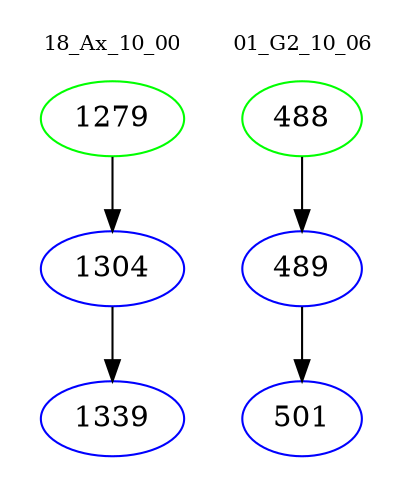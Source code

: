 digraph{
subgraph cluster_0 {
color = white
label = "18_Ax_10_00";
fontsize=10;
T0_1279 [label="1279", color="green"]
T0_1279 -> T0_1304 [color="black"]
T0_1304 [label="1304", color="blue"]
T0_1304 -> T0_1339 [color="black"]
T0_1339 [label="1339", color="blue"]
}
subgraph cluster_1 {
color = white
label = "01_G2_10_06";
fontsize=10;
T1_488 [label="488", color="green"]
T1_488 -> T1_489 [color="black"]
T1_489 [label="489", color="blue"]
T1_489 -> T1_501 [color="black"]
T1_501 [label="501", color="blue"]
}
}
